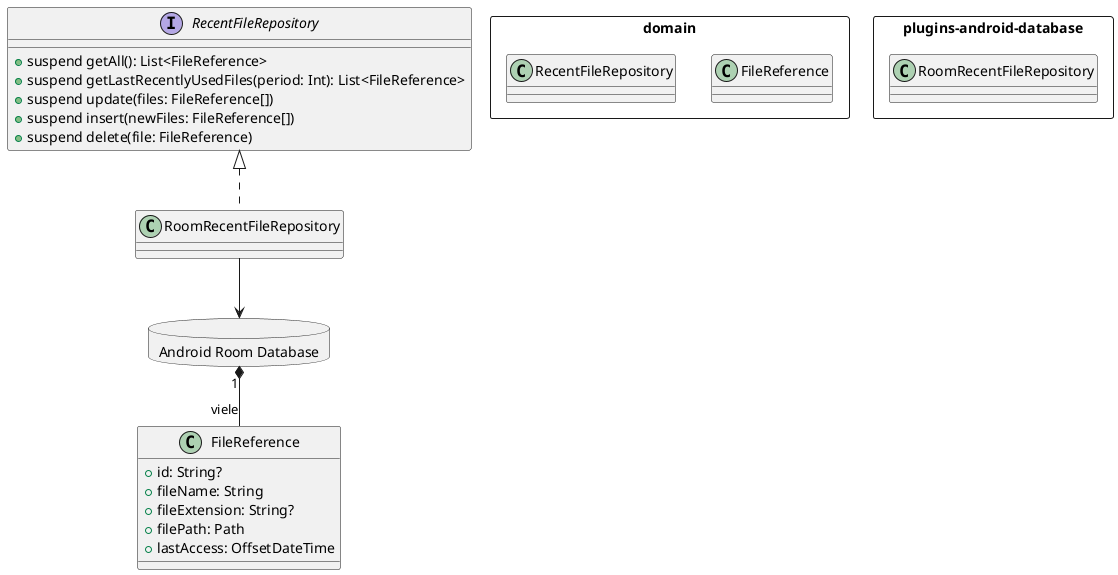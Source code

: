 @startuml
package domain <<Rectangle>> {
    class FileReference
    class RecentFileRepository
}

interface RecentFileRepository {
    + suspend getAll(): List<FileReference>
    + suspend getLastRecentlyUsedFiles(period: Int): List<FileReference>
    + suspend update(files: FileReference[])
    + suspend insert(newFiles: FileReference[])
    + suspend delete(file: FileReference)
}

class FileReference {
    + id: String?
    + fileName: String
    + fileExtension: String?
    + filePath: Path
    + lastAccess: OffsetDateTime
}

package "plugins-android-database" <<Rectangle>> {
    class RoomRecentFileRepository
}

class RoomRecentFileRepository implements RecentFileRepository

package "Android Room Database" <<Database>> {
}

RoomRecentFileRepository --> "Android Room Database"

"Android Room Database" "1" *-- "viele" FileReference

@enduml